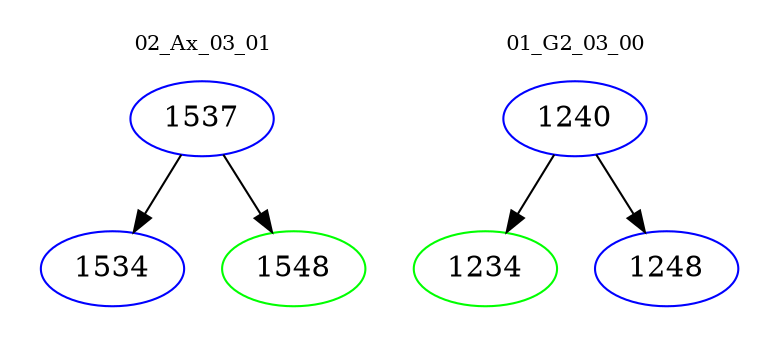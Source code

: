 digraph{
subgraph cluster_0 {
color = white
label = "02_Ax_03_01";
fontsize=10;
T0_1537 [label="1537", color="blue"]
T0_1537 -> T0_1534 [color="black"]
T0_1534 [label="1534", color="blue"]
T0_1537 -> T0_1548 [color="black"]
T0_1548 [label="1548", color="green"]
}
subgraph cluster_1 {
color = white
label = "01_G2_03_00";
fontsize=10;
T1_1240 [label="1240", color="blue"]
T1_1240 -> T1_1234 [color="black"]
T1_1234 [label="1234", color="green"]
T1_1240 -> T1_1248 [color="black"]
T1_1248 [label="1248", color="blue"]
}
}
